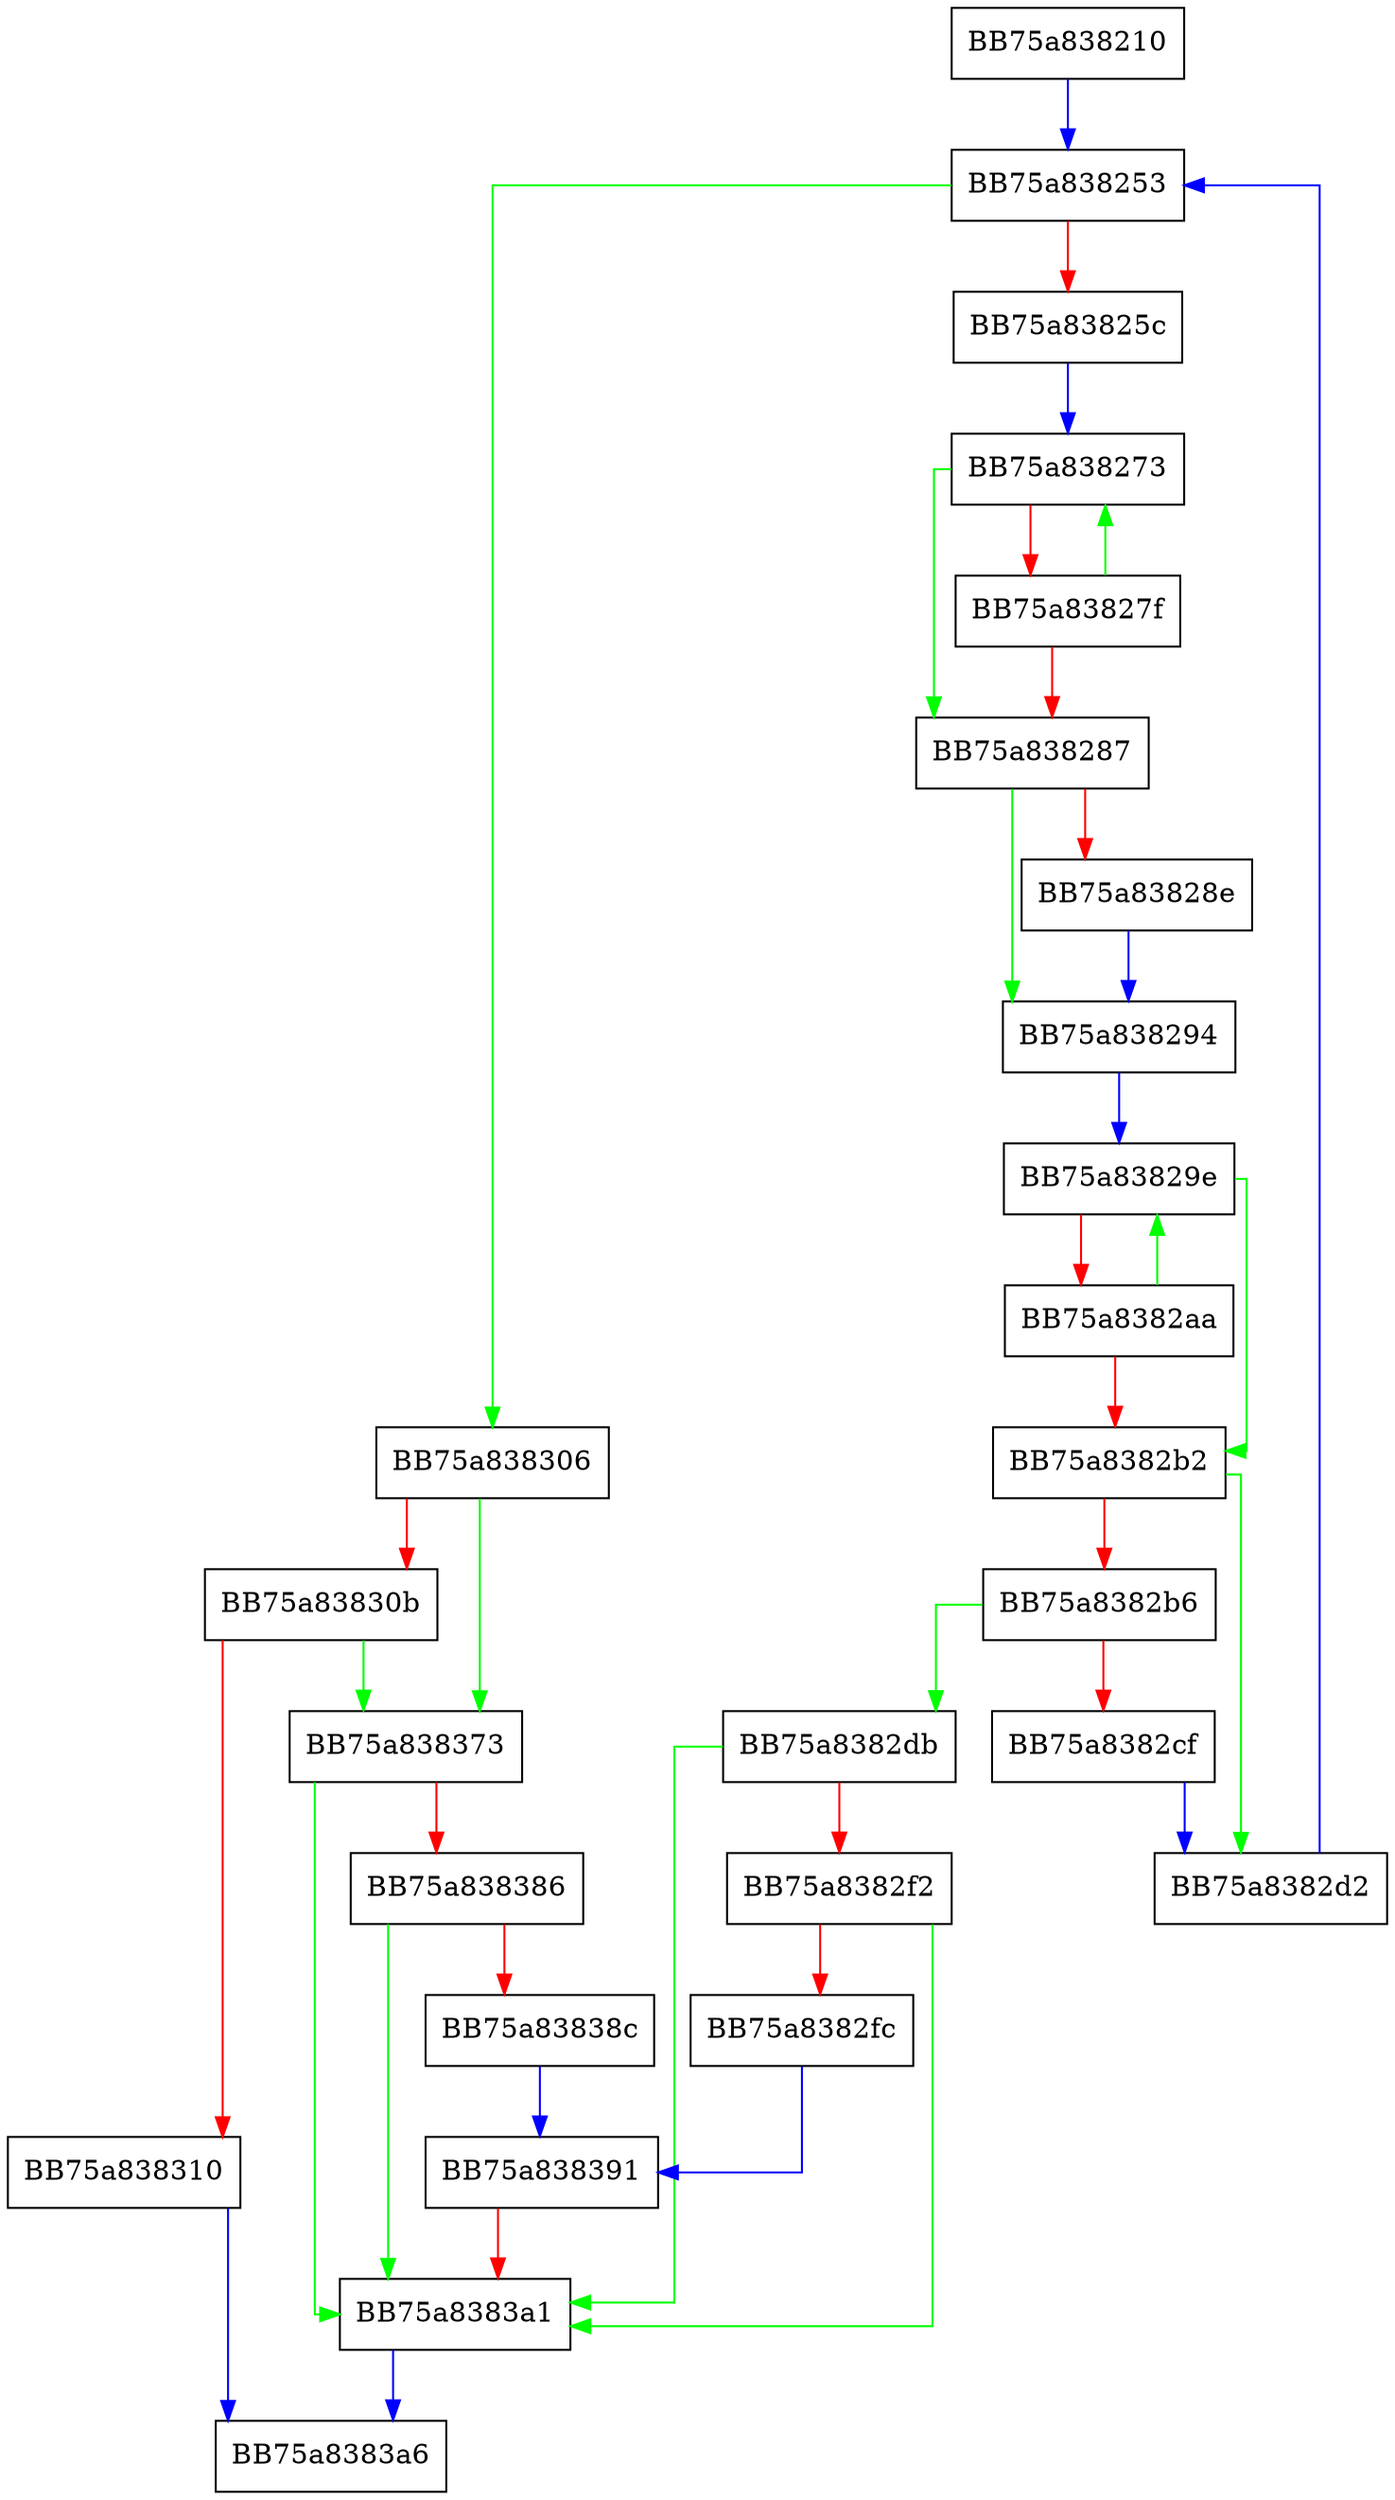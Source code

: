 digraph HandleChangePermissions {
  node [shape="box"];
  graph [splines=ortho];
  BB75a838210 -> BB75a838253 [color="blue"];
  BB75a838253 -> BB75a838306 [color="green"];
  BB75a838253 -> BB75a83825c [color="red"];
  BB75a83825c -> BB75a838273 [color="blue"];
  BB75a838273 -> BB75a838287 [color="green"];
  BB75a838273 -> BB75a83827f [color="red"];
  BB75a83827f -> BB75a838273 [color="green"];
  BB75a83827f -> BB75a838287 [color="red"];
  BB75a838287 -> BB75a838294 [color="green"];
  BB75a838287 -> BB75a83828e [color="red"];
  BB75a83828e -> BB75a838294 [color="blue"];
  BB75a838294 -> BB75a83829e [color="blue"];
  BB75a83829e -> BB75a8382b2 [color="green"];
  BB75a83829e -> BB75a8382aa [color="red"];
  BB75a8382aa -> BB75a83829e [color="green"];
  BB75a8382aa -> BB75a8382b2 [color="red"];
  BB75a8382b2 -> BB75a8382d2 [color="green"];
  BB75a8382b2 -> BB75a8382b6 [color="red"];
  BB75a8382b6 -> BB75a8382db [color="green"];
  BB75a8382b6 -> BB75a8382cf [color="red"];
  BB75a8382cf -> BB75a8382d2 [color="blue"];
  BB75a8382d2 -> BB75a838253 [color="blue"];
  BB75a8382db -> BB75a8383a1 [color="green"];
  BB75a8382db -> BB75a8382f2 [color="red"];
  BB75a8382f2 -> BB75a8383a1 [color="green"];
  BB75a8382f2 -> BB75a8382fc [color="red"];
  BB75a8382fc -> BB75a838391 [color="blue"];
  BB75a838306 -> BB75a838373 [color="green"];
  BB75a838306 -> BB75a83830b [color="red"];
  BB75a83830b -> BB75a838373 [color="green"];
  BB75a83830b -> BB75a838310 [color="red"];
  BB75a838310 -> BB75a8383a6 [color="blue"];
  BB75a838373 -> BB75a8383a1 [color="green"];
  BB75a838373 -> BB75a838386 [color="red"];
  BB75a838386 -> BB75a8383a1 [color="green"];
  BB75a838386 -> BB75a83838c [color="red"];
  BB75a83838c -> BB75a838391 [color="blue"];
  BB75a838391 -> BB75a8383a1 [color="red"];
  BB75a8383a1 -> BB75a8383a6 [color="blue"];
}